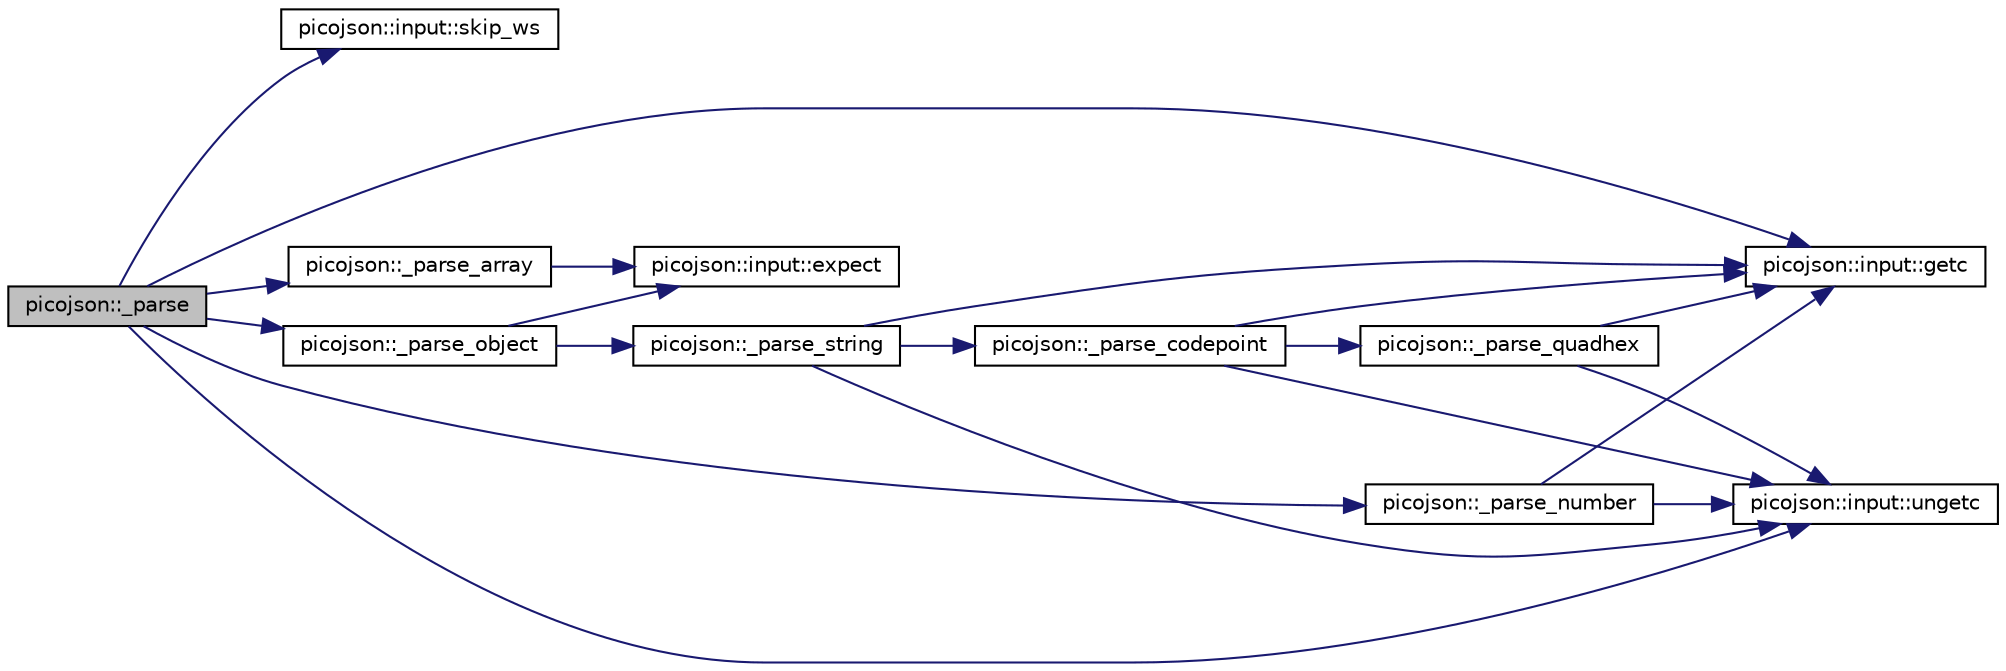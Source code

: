 digraph "picojson::_parse"
{
  edge [fontname="Helvetica",fontsize="10",labelfontname="Helvetica",labelfontsize="10"];
  node [fontname="Helvetica",fontsize="10",shape=record];
  rankdir="LR";
  Node0 [label="picojson::_parse",height=0.2,width=0.4,color="black", fillcolor="grey75", style="filled", fontcolor="black"];
  Node0 -> Node1 [color="midnightblue",fontsize="10",style="solid",fontname="Helvetica"];
  Node1 [label="picojson::input::skip_ws",height=0.2,width=0.4,color="black", fillcolor="white", style="filled",URL="$classpicojson_1_1input.html#aa83aefe87374a5e24ab8c8e80fef4aa4"];
  Node0 -> Node2 [color="midnightblue",fontsize="10",style="solid",fontname="Helvetica"];
  Node2 [label="picojson::input::getc",height=0.2,width=0.4,color="black", fillcolor="white", style="filled",URL="$classpicojson_1_1input.html#a3e8ba0b09a989efa0dc583096984ea8e"];
  Node0 -> Node3 [color="midnightblue",fontsize="10",style="solid",fontname="Helvetica"];
  Node3 [label="picojson::_parse_array",height=0.2,width=0.4,color="black", fillcolor="white", style="filled",URL="$namespacepicojson.html#adcae039b132c6c96d2b2d9e786a04a88"];
  Node3 -> Node4 [color="midnightblue",fontsize="10",style="solid",fontname="Helvetica"];
  Node4 [label="picojson::input::expect",height=0.2,width=0.4,color="black", fillcolor="white", style="filled",URL="$classpicojson_1_1input.html#a14c29e99d9c9aa8cdbb46178c434d663"];
  Node0 -> Node5 [color="midnightblue",fontsize="10",style="solid",fontname="Helvetica"];
  Node5 [label="picojson::_parse_object",height=0.2,width=0.4,color="black", fillcolor="white", style="filled",URL="$namespacepicojson.html#a480ed5e3461568672197a42e259a44c9"];
  Node5 -> Node4 [color="midnightblue",fontsize="10",style="solid",fontname="Helvetica"];
  Node5 -> Node6 [color="midnightblue",fontsize="10",style="solid",fontname="Helvetica"];
  Node6 [label="picojson::_parse_string",height=0.2,width=0.4,color="black", fillcolor="white", style="filled",URL="$namespacepicojson.html#a9a1d94feb2718129796225d77c9e8d11"];
  Node6 -> Node2 [color="midnightblue",fontsize="10",style="solid",fontname="Helvetica"];
  Node6 -> Node7 [color="midnightblue",fontsize="10",style="solid",fontname="Helvetica"];
  Node7 [label="picojson::input::ungetc",height=0.2,width=0.4,color="black", fillcolor="white", style="filled",URL="$classpicojson_1_1input.html#a96ccc244e73b2ab87ded38c98e98d573"];
  Node6 -> Node8 [color="midnightblue",fontsize="10",style="solid",fontname="Helvetica"];
  Node8 [label="picojson::_parse_codepoint",height=0.2,width=0.4,color="black", fillcolor="white", style="filled",URL="$namespacepicojson.html#a05316c2614f3e7a4559ce1d1003eb051"];
  Node8 -> Node9 [color="midnightblue",fontsize="10",style="solid",fontname="Helvetica"];
  Node9 [label="picojson::_parse_quadhex",height=0.2,width=0.4,color="black", fillcolor="white", style="filled",URL="$namespacepicojson.html#a92d4f60542bbdfe8203f10e1fcce9368"];
  Node9 -> Node2 [color="midnightblue",fontsize="10",style="solid",fontname="Helvetica"];
  Node9 -> Node7 [color="midnightblue",fontsize="10",style="solid",fontname="Helvetica"];
  Node8 -> Node2 [color="midnightblue",fontsize="10",style="solid",fontname="Helvetica"];
  Node8 -> Node7 [color="midnightblue",fontsize="10",style="solid",fontname="Helvetica"];
  Node0 -> Node7 [color="midnightblue",fontsize="10",style="solid",fontname="Helvetica"];
  Node0 -> Node10 [color="midnightblue",fontsize="10",style="solid",fontname="Helvetica"];
  Node10 [label="picojson::_parse_number",height=0.2,width=0.4,color="black", fillcolor="white", style="filled",URL="$namespacepicojson.html#a771defe1d981b7091c2156bf4720625c"];
  Node10 -> Node2 [color="midnightblue",fontsize="10",style="solid",fontname="Helvetica"];
  Node10 -> Node7 [color="midnightblue",fontsize="10",style="solid",fontname="Helvetica"];
}
